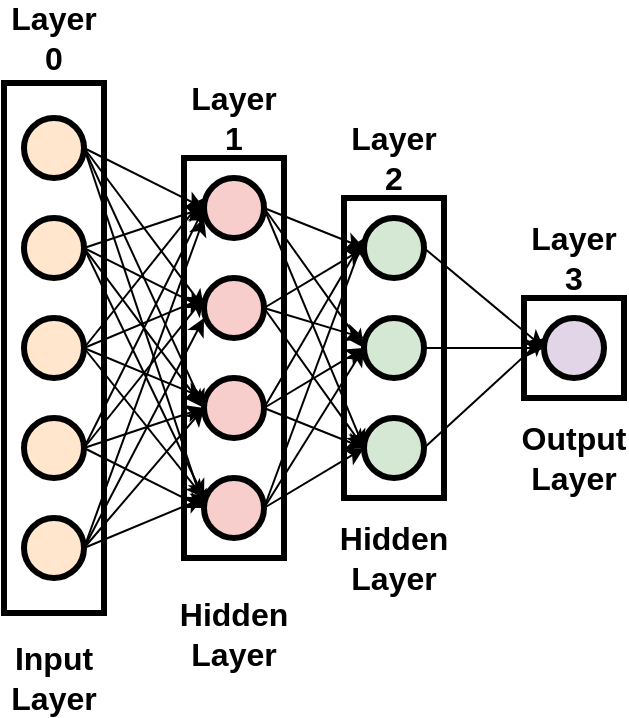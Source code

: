 <mxfile version="16.5.1" type="device"><diagram id="ZM3sd-RNpks_bLRvfYCB" name="Page-1"><mxGraphModel dx="868" dy="545" grid="1" gridSize="10" guides="1" tooltips="1" connect="1" arrows="1" fold="1" page="1" pageScale="1" pageWidth="850" pageHeight="1100" math="0" shadow="0"><root><mxCell id="0"/><mxCell id="1" parent="0"/><mxCell id="XRaxTSDaBKNZEVrw2kQO-66" value="" style="rounded=0;whiteSpace=wrap;html=1;strokeColor=#000000;strokeWidth=3;" parent="1" vertex="1"><mxGeometry x="570" y="170" width="50" height="50" as="geometry"/></mxCell><mxCell id="XRaxTSDaBKNZEVrw2kQO-65" value="" style="rounded=0;whiteSpace=wrap;html=1;strokeColor=#000000;strokeWidth=3;" parent="1" vertex="1"><mxGeometry x="480" y="120" width="50" height="150" as="geometry"/></mxCell><mxCell id="XRaxTSDaBKNZEVrw2kQO-64" value="" style="rounded=0;whiteSpace=wrap;html=1;strokeColor=#000000;strokeWidth=3;" parent="1" vertex="1"><mxGeometry x="400" y="100" width="50" height="200" as="geometry"/></mxCell><mxCell id="XRaxTSDaBKNZEVrw2kQO-63" value="" style="rounded=0;whiteSpace=wrap;html=1;strokeColor=#000000;strokeWidth=3;" parent="1" vertex="1"><mxGeometry x="310" y="62.5" width="50" height="265" as="geometry"/></mxCell><mxCell id="XRaxTSDaBKNZEVrw2kQO-26" style="edgeStyle=none;rounded=0;orthogonalLoop=1;jettySize=auto;html=1;exitX=1;exitY=0.5;exitDx=0;exitDy=0;entryX=0;entryY=0.5;entryDx=0;entryDy=0;" parent="1" source="XRaxTSDaBKNZEVrw2kQO-1" target="XRaxTSDaBKNZEVrw2kQO-18" edge="1"><mxGeometry relative="1" as="geometry"/></mxCell><mxCell id="XRaxTSDaBKNZEVrw2kQO-27" style="edgeStyle=none;rounded=0;orthogonalLoop=1;jettySize=auto;html=1;exitX=1;exitY=0.5;exitDx=0;exitDy=0;entryX=0;entryY=0.5;entryDx=0;entryDy=0;" parent="1" source="XRaxTSDaBKNZEVrw2kQO-1" target="XRaxTSDaBKNZEVrw2kQO-19" edge="1"><mxGeometry relative="1" as="geometry"/></mxCell><mxCell id="XRaxTSDaBKNZEVrw2kQO-28" style="edgeStyle=none;rounded=0;orthogonalLoop=1;jettySize=auto;html=1;exitX=1;exitY=0.5;exitDx=0;exitDy=0;entryX=0;entryY=0.5;entryDx=0;entryDy=0;" parent="1" source="XRaxTSDaBKNZEVrw2kQO-1" target="XRaxTSDaBKNZEVrw2kQO-20" edge="1"><mxGeometry relative="1" as="geometry"/></mxCell><mxCell id="XRaxTSDaBKNZEVrw2kQO-29" style="edgeStyle=none;rounded=0;orthogonalLoop=1;jettySize=auto;html=1;exitX=1;exitY=0.5;exitDx=0;exitDy=0;entryX=0;entryY=0.5;entryDx=0;entryDy=0;" parent="1" source="XRaxTSDaBKNZEVrw2kQO-1" target="XRaxTSDaBKNZEVrw2kQO-21" edge="1"><mxGeometry relative="1" as="geometry"/></mxCell><mxCell id="XRaxTSDaBKNZEVrw2kQO-1" value="" style="ellipse;whiteSpace=wrap;html=1;aspect=fixed;strokeWidth=3;fillColor=#ffe6cc;" parent="1" vertex="1"><mxGeometry x="320" y="80" width="30" height="30" as="geometry"/></mxCell><mxCell id="XRaxTSDaBKNZEVrw2kQO-42" style="edgeStyle=none;rounded=0;orthogonalLoop=1;jettySize=auto;html=1;exitX=1;exitY=0.5;exitDx=0;exitDy=0;" parent="1" source="XRaxTSDaBKNZEVrw2kQO-12" edge="1"><mxGeometry relative="1" as="geometry"><mxPoint x="410" y="130" as="targetPoint"/></mxGeometry></mxCell><mxCell id="XRaxTSDaBKNZEVrw2kQO-43" style="edgeStyle=none;rounded=0;orthogonalLoop=1;jettySize=auto;html=1;exitX=1;exitY=0.5;exitDx=0;exitDy=0;" parent="1" source="XRaxTSDaBKNZEVrw2kQO-12" edge="1"><mxGeometry relative="1" as="geometry"><mxPoint x="410" y="180" as="targetPoint"/></mxGeometry></mxCell><mxCell id="XRaxTSDaBKNZEVrw2kQO-44" style="edgeStyle=none;rounded=0;orthogonalLoop=1;jettySize=auto;html=1;exitX=1;exitY=0.5;exitDx=0;exitDy=0;entryX=0;entryY=0.5;entryDx=0;entryDy=0;" parent="1" source="XRaxTSDaBKNZEVrw2kQO-12" target="XRaxTSDaBKNZEVrw2kQO-20" edge="1"><mxGeometry relative="1" as="geometry"/></mxCell><mxCell id="XRaxTSDaBKNZEVrw2kQO-45" style="edgeStyle=none;rounded=0;orthogonalLoop=1;jettySize=auto;html=1;exitX=1;exitY=0.5;exitDx=0;exitDy=0;" parent="1" source="XRaxTSDaBKNZEVrw2kQO-12" edge="1"><mxGeometry relative="1" as="geometry"><mxPoint x="410" y="270" as="targetPoint"/></mxGeometry></mxCell><mxCell id="XRaxTSDaBKNZEVrw2kQO-12" value="" style="ellipse;whiteSpace=wrap;html=1;aspect=fixed;strokeWidth=3;fillColor=#ffe6cc;" parent="1" vertex="1"><mxGeometry x="320" y="280" width="30" height="30" as="geometry"/></mxCell><mxCell id="XRaxTSDaBKNZEVrw2kQO-38" style="edgeStyle=none;rounded=0;orthogonalLoop=1;jettySize=auto;html=1;exitX=1;exitY=0.5;exitDx=0;exitDy=0;entryX=0;entryY=0.5;entryDx=0;entryDy=0;" parent="1" source="XRaxTSDaBKNZEVrw2kQO-13" target="XRaxTSDaBKNZEVrw2kQO-18" edge="1"><mxGeometry relative="1" as="geometry"/></mxCell><mxCell id="XRaxTSDaBKNZEVrw2kQO-39" style="edgeStyle=none;rounded=0;orthogonalLoop=1;jettySize=auto;html=1;exitX=1;exitY=0.5;exitDx=0;exitDy=0;" parent="1" source="XRaxTSDaBKNZEVrw2kQO-13" edge="1"><mxGeometry relative="1" as="geometry"><mxPoint x="410" y="170" as="targetPoint"/></mxGeometry></mxCell><mxCell id="XRaxTSDaBKNZEVrw2kQO-40" style="edgeStyle=none;rounded=0;orthogonalLoop=1;jettySize=auto;html=1;exitX=1;exitY=0.5;exitDx=0;exitDy=0;entryX=0;entryY=0.5;entryDx=0;entryDy=0;" parent="1" source="XRaxTSDaBKNZEVrw2kQO-13" target="XRaxTSDaBKNZEVrw2kQO-20" edge="1"><mxGeometry relative="1" as="geometry"/></mxCell><mxCell id="XRaxTSDaBKNZEVrw2kQO-41" style="edgeStyle=none;rounded=0;orthogonalLoop=1;jettySize=auto;html=1;exitX=1;exitY=0.5;exitDx=0;exitDy=0;entryX=0;entryY=0.5;entryDx=0;entryDy=0;" parent="1" source="XRaxTSDaBKNZEVrw2kQO-13" target="XRaxTSDaBKNZEVrw2kQO-21" edge="1"><mxGeometry relative="1" as="geometry"/></mxCell><mxCell id="XRaxTSDaBKNZEVrw2kQO-13" value="" style="ellipse;whiteSpace=wrap;html=1;aspect=fixed;strokeWidth=3;fillColor=#ffe6cc;" parent="1" vertex="1"><mxGeometry x="320" y="230" width="30" height="30" as="geometry"/></mxCell><mxCell id="XRaxTSDaBKNZEVrw2kQO-34" style="edgeStyle=none;rounded=0;orthogonalLoop=1;jettySize=auto;html=1;exitX=1;exitY=0.5;exitDx=0;exitDy=0;" parent="1" source="XRaxTSDaBKNZEVrw2kQO-14" edge="1"><mxGeometry relative="1" as="geometry"><mxPoint x="410" y="120" as="targetPoint"/></mxGeometry></mxCell><mxCell id="XRaxTSDaBKNZEVrw2kQO-35" style="edgeStyle=none;rounded=0;orthogonalLoop=1;jettySize=auto;html=1;exitX=1;exitY=0.5;exitDx=0;exitDy=0;" parent="1" source="XRaxTSDaBKNZEVrw2kQO-14" edge="1"><mxGeometry relative="1" as="geometry"><mxPoint x="410" y="170" as="targetPoint"/></mxGeometry></mxCell><mxCell id="XRaxTSDaBKNZEVrw2kQO-36" style="edgeStyle=none;rounded=0;orthogonalLoop=1;jettySize=auto;html=1;exitX=1;exitY=0.5;exitDx=0;exitDy=0;" parent="1" source="XRaxTSDaBKNZEVrw2kQO-14" edge="1"><mxGeometry relative="1" as="geometry"><mxPoint x="410" y="220" as="targetPoint"/></mxGeometry></mxCell><mxCell id="XRaxTSDaBKNZEVrw2kQO-37" style="edgeStyle=none;rounded=0;orthogonalLoop=1;jettySize=auto;html=1;exitX=1;exitY=0.5;exitDx=0;exitDy=0;" parent="1" source="XRaxTSDaBKNZEVrw2kQO-14" edge="1"><mxGeometry relative="1" as="geometry"><mxPoint x="410" y="270" as="targetPoint"/></mxGeometry></mxCell><mxCell id="XRaxTSDaBKNZEVrw2kQO-14" value="" style="ellipse;whiteSpace=wrap;html=1;aspect=fixed;strokeWidth=3;fillColor=#ffe6cc;" parent="1" vertex="1"><mxGeometry x="320" y="180" width="30" height="30" as="geometry"/></mxCell><mxCell id="XRaxTSDaBKNZEVrw2kQO-30" style="edgeStyle=none;rounded=0;orthogonalLoop=1;jettySize=auto;html=1;exitX=1;exitY=0.5;exitDx=0;exitDy=0;entryX=0;entryY=0.5;entryDx=0;entryDy=0;" parent="1" source="XRaxTSDaBKNZEVrw2kQO-15" target="XRaxTSDaBKNZEVrw2kQO-18" edge="1"><mxGeometry relative="1" as="geometry"/></mxCell><mxCell id="XRaxTSDaBKNZEVrw2kQO-31" style="edgeStyle=none;rounded=0;orthogonalLoop=1;jettySize=auto;html=1;exitX=1;exitY=0.5;exitDx=0;exitDy=0;entryX=0;entryY=0.5;entryDx=0;entryDy=0;" parent="1" source="XRaxTSDaBKNZEVrw2kQO-15" target="XRaxTSDaBKNZEVrw2kQO-19" edge="1"><mxGeometry relative="1" as="geometry"/></mxCell><mxCell id="XRaxTSDaBKNZEVrw2kQO-32" style="edgeStyle=none;rounded=0;orthogonalLoop=1;jettySize=auto;html=1;exitX=1;exitY=0.5;exitDx=0;exitDy=0;entryX=0;entryY=0.5;entryDx=0;entryDy=0;" parent="1" source="XRaxTSDaBKNZEVrw2kQO-15" target="XRaxTSDaBKNZEVrw2kQO-20" edge="1"><mxGeometry relative="1" as="geometry"/></mxCell><mxCell id="XRaxTSDaBKNZEVrw2kQO-33" style="edgeStyle=none;rounded=0;orthogonalLoop=1;jettySize=auto;html=1;exitX=1;exitY=0.5;exitDx=0;exitDy=0;" parent="1" source="XRaxTSDaBKNZEVrw2kQO-15" edge="1"><mxGeometry relative="1" as="geometry"><mxPoint x="410" y="270" as="targetPoint"/></mxGeometry></mxCell><mxCell id="XRaxTSDaBKNZEVrw2kQO-15" value="" style="ellipse;whiteSpace=wrap;html=1;aspect=fixed;strokeWidth=3;fillColor=#ffe6cc;" parent="1" vertex="1"><mxGeometry x="320" y="130" width="30" height="30" as="geometry"/></mxCell><mxCell id="XRaxTSDaBKNZEVrw2kQO-46" style="edgeStyle=none;rounded=0;orthogonalLoop=1;jettySize=auto;html=1;exitX=1;exitY=0.5;exitDx=0;exitDy=0;entryX=0;entryY=0.5;entryDx=0;entryDy=0;" parent="1" source="XRaxTSDaBKNZEVrw2kQO-18" target="XRaxTSDaBKNZEVrw2kQO-22" edge="1"><mxGeometry relative="1" as="geometry"/></mxCell><mxCell id="XRaxTSDaBKNZEVrw2kQO-47" style="edgeStyle=none;rounded=0;orthogonalLoop=1;jettySize=auto;html=1;exitX=1;exitY=0.5;exitDx=0;exitDy=0;entryX=0;entryY=0.5;entryDx=0;entryDy=0;" parent="1" source="XRaxTSDaBKNZEVrw2kQO-18" target="XRaxTSDaBKNZEVrw2kQO-23" edge="1"><mxGeometry relative="1" as="geometry"/></mxCell><mxCell id="XRaxTSDaBKNZEVrw2kQO-48" style="edgeStyle=none;rounded=0;orthogonalLoop=1;jettySize=auto;html=1;exitX=1;exitY=0.5;exitDx=0;exitDy=0;entryX=0;entryY=0.5;entryDx=0;entryDy=0;" parent="1" source="XRaxTSDaBKNZEVrw2kQO-18" target="XRaxTSDaBKNZEVrw2kQO-24" edge="1"><mxGeometry relative="1" as="geometry"/></mxCell><mxCell id="XRaxTSDaBKNZEVrw2kQO-18" value="" style="ellipse;whiteSpace=wrap;html=1;aspect=fixed;strokeWidth=3;fillColor=#f8cecc;" parent="1" vertex="1"><mxGeometry x="410" y="110" width="30" height="30" as="geometry"/></mxCell><mxCell id="XRaxTSDaBKNZEVrw2kQO-49" style="edgeStyle=none;rounded=0;orthogonalLoop=1;jettySize=auto;html=1;exitX=1;exitY=0.5;exitDx=0;exitDy=0;entryX=0;entryY=0.5;entryDx=0;entryDy=0;" parent="1" source="XRaxTSDaBKNZEVrw2kQO-19" target="XRaxTSDaBKNZEVrw2kQO-22" edge="1"><mxGeometry relative="1" as="geometry"/></mxCell><mxCell id="XRaxTSDaBKNZEVrw2kQO-50" style="edgeStyle=none;rounded=0;orthogonalLoop=1;jettySize=auto;html=1;exitX=1;exitY=0.5;exitDx=0;exitDy=0;" parent="1" source="XRaxTSDaBKNZEVrw2kQO-19" edge="1"><mxGeometry relative="1" as="geometry"><mxPoint x="490" y="190" as="targetPoint"/></mxGeometry></mxCell><mxCell id="XRaxTSDaBKNZEVrw2kQO-51" style="edgeStyle=none;rounded=0;orthogonalLoop=1;jettySize=auto;html=1;exitX=1;exitY=0.5;exitDx=0;exitDy=0;entryX=0;entryY=0.5;entryDx=0;entryDy=0;" parent="1" source="XRaxTSDaBKNZEVrw2kQO-19" target="XRaxTSDaBKNZEVrw2kQO-24" edge="1"><mxGeometry relative="1" as="geometry"/></mxCell><mxCell id="XRaxTSDaBKNZEVrw2kQO-19" value="" style="ellipse;whiteSpace=wrap;html=1;aspect=fixed;strokeWidth=3;fillColor=#f8cecc;" parent="1" vertex="1"><mxGeometry x="410" y="160" width="30" height="30" as="geometry"/></mxCell><mxCell id="XRaxTSDaBKNZEVrw2kQO-52" style="edgeStyle=none;rounded=0;orthogonalLoop=1;jettySize=auto;html=1;exitX=1;exitY=0.5;exitDx=0;exitDy=0;" parent="1" source="XRaxTSDaBKNZEVrw2kQO-20" edge="1"><mxGeometry relative="1" as="geometry"><mxPoint x="490" y="140" as="targetPoint"/></mxGeometry></mxCell><mxCell id="XRaxTSDaBKNZEVrw2kQO-53" style="edgeStyle=none;rounded=0;orthogonalLoop=1;jettySize=auto;html=1;exitX=1;exitY=0.5;exitDx=0;exitDy=0;entryX=0;entryY=0.5;entryDx=0;entryDy=0;" parent="1" source="XRaxTSDaBKNZEVrw2kQO-20" target="XRaxTSDaBKNZEVrw2kQO-23" edge="1"><mxGeometry relative="1" as="geometry"/></mxCell><mxCell id="XRaxTSDaBKNZEVrw2kQO-54" style="edgeStyle=none;rounded=0;orthogonalLoop=1;jettySize=auto;html=1;exitX=1;exitY=0.5;exitDx=0;exitDy=0;entryX=0;entryY=0.5;entryDx=0;entryDy=0;" parent="1" source="XRaxTSDaBKNZEVrw2kQO-20" target="XRaxTSDaBKNZEVrw2kQO-24" edge="1"><mxGeometry relative="1" as="geometry"/></mxCell><mxCell id="XRaxTSDaBKNZEVrw2kQO-20" value="" style="ellipse;whiteSpace=wrap;html=1;aspect=fixed;strokeWidth=3;fillColor=#f8cecc;" parent="1" vertex="1"><mxGeometry x="410" y="210" width="30" height="30" as="geometry"/></mxCell><mxCell id="XRaxTSDaBKNZEVrw2kQO-55" style="edgeStyle=none;rounded=0;orthogonalLoop=1;jettySize=auto;html=1;exitX=1;exitY=0.5;exitDx=0;exitDy=0;" parent="1" source="XRaxTSDaBKNZEVrw2kQO-21" edge="1"><mxGeometry relative="1" as="geometry"><mxPoint x="490" y="140" as="targetPoint"/></mxGeometry></mxCell><mxCell id="XRaxTSDaBKNZEVrw2kQO-56" style="edgeStyle=none;rounded=0;orthogonalLoop=1;jettySize=auto;html=1;exitX=1;exitY=0.5;exitDx=0;exitDy=0;entryX=0;entryY=0.5;entryDx=0;entryDy=0;" parent="1" source="XRaxTSDaBKNZEVrw2kQO-21" target="XRaxTSDaBKNZEVrw2kQO-23" edge="1"><mxGeometry relative="1" as="geometry"/></mxCell><mxCell id="XRaxTSDaBKNZEVrw2kQO-57" style="edgeStyle=none;rounded=0;orthogonalLoop=1;jettySize=auto;html=1;exitX=1;exitY=0.5;exitDx=0;exitDy=0;entryX=0;entryY=0.5;entryDx=0;entryDy=0;" parent="1" source="XRaxTSDaBKNZEVrw2kQO-21" target="XRaxTSDaBKNZEVrw2kQO-24" edge="1"><mxGeometry relative="1" as="geometry"/></mxCell><mxCell id="XRaxTSDaBKNZEVrw2kQO-21" value="" style="ellipse;whiteSpace=wrap;html=1;aspect=fixed;strokeWidth=3;fillColor=#f8cecc;" parent="1" vertex="1"><mxGeometry x="410" y="260" width="30" height="30" as="geometry"/></mxCell><mxCell id="XRaxTSDaBKNZEVrw2kQO-58" style="edgeStyle=none;rounded=0;orthogonalLoop=1;jettySize=auto;html=1;exitX=1;exitY=0.5;exitDx=0;exitDy=0;entryX=0;entryY=0.5;entryDx=0;entryDy=0;" parent="1" source="XRaxTSDaBKNZEVrw2kQO-22" target="XRaxTSDaBKNZEVrw2kQO-25" edge="1"><mxGeometry relative="1" as="geometry"/></mxCell><mxCell id="XRaxTSDaBKNZEVrw2kQO-22" value="" style="ellipse;whiteSpace=wrap;html=1;aspect=fixed;strokeWidth=3;fillColor=#d5e8d4;" parent="1" vertex="1"><mxGeometry x="490" y="130" width="30" height="30" as="geometry"/></mxCell><mxCell id="XRaxTSDaBKNZEVrw2kQO-59" style="edgeStyle=none;rounded=0;orthogonalLoop=1;jettySize=auto;html=1;exitX=1;exitY=0.5;exitDx=0;exitDy=0;entryX=0;entryY=0.5;entryDx=0;entryDy=0;" parent="1" source="XRaxTSDaBKNZEVrw2kQO-23" target="XRaxTSDaBKNZEVrw2kQO-25" edge="1"><mxGeometry relative="1" as="geometry"/></mxCell><mxCell id="XRaxTSDaBKNZEVrw2kQO-23" value="" style="ellipse;whiteSpace=wrap;html=1;aspect=fixed;strokeWidth=3;fillColor=#d5e8d4;" parent="1" vertex="1"><mxGeometry x="490" y="180" width="30" height="30" as="geometry"/></mxCell><mxCell id="XRaxTSDaBKNZEVrw2kQO-60" style="edgeStyle=none;rounded=0;orthogonalLoop=1;jettySize=auto;html=1;exitX=1;exitY=0.5;exitDx=0;exitDy=0;" parent="1" source="XRaxTSDaBKNZEVrw2kQO-24" edge="1"><mxGeometry relative="1" as="geometry"><mxPoint x="580" y="190" as="targetPoint"/></mxGeometry></mxCell><mxCell id="XRaxTSDaBKNZEVrw2kQO-24" value="" style="ellipse;whiteSpace=wrap;html=1;aspect=fixed;strokeWidth=3;fillColor=#d5e8d4;" parent="1" vertex="1"><mxGeometry x="490" y="230" width="30" height="30" as="geometry"/></mxCell><mxCell id="XRaxTSDaBKNZEVrw2kQO-25" value="" style="ellipse;whiteSpace=wrap;html=1;aspect=fixed;strokeWidth=3;fillColor=#e1d5e7;" parent="1" vertex="1"><mxGeometry x="580" y="180" width="30" height="30" as="geometry"/></mxCell><mxCell id="XRaxTSDaBKNZEVrw2kQO-67" value="Layer 0" style="text;html=1;strokeColor=none;fillColor=none;align=center;verticalAlign=middle;whiteSpace=wrap;rounded=0;fontSize=16;fontStyle=1" parent="1" vertex="1"><mxGeometry x="315" y="30" width="40" height="20" as="geometry"/></mxCell><mxCell id="XRaxTSDaBKNZEVrw2kQO-70" value="Layer 1" style="text;html=1;strokeColor=none;fillColor=none;align=center;verticalAlign=middle;whiteSpace=wrap;rounded=0;fontSize=16;fontStyle=1" parent="1" vertex="1"><mxGeometry x="405" y="70" width="40" height="20" as="geometry"/></mxCell><mxCell id="XRaxTSDaBKNZEVrw2kQO-71" value="Layer 2" style="text;html=1;strokeColor=none;fillColor=none;align=center;verticalAlign=middle;whiteSpace=wrap;rounded=0;fontSize=16;fontStyle=1" parent="1" vertex="1"><mxGeometry x="485" y="90" width="40" height="20" as="geometry"/></mxCell><mxCell id="XRaxTSDaBKNZEVrw2kQO-72" value="Layer 3" style="text;html=1;strokeColor=none;fillColor=none;align=center;verticalAlign=middle;whiteSpace=wrap;rounded=0;fontSize=16;fontStyle=1" parent="1" vertex="1"><mxGeometry x="575" y="140" width="40" height="20" as="geometry"/></mxCell><mxCell id="XRaxTSDaBKNZEVrw2kQO-73" value="Input&lt;br&gt;Layer" style="text;html=1;strokeColor=none;fillColor=none;align=center;verticalAlign=middle;whiteSpace=wrap;rounded=0;fontSize=16;fontStyle=1" parent="1" vertex="1"><mxGeometry x="315" y="350" width="40" height="20" as="geometry"/></mxCell><mxCell id="XRaxTSDaBKNZEVrw2kQO-74" value="Hidden&lt;br&gt;Layer" style="text;html=1;strokeColor=none;fillColor=none;align=center;verticalAlign=middle;whiteSpace=wrap;rounded=0;fontSize=16;fontStyle=1" parent="1" vertex="1"><mxGeometry x="405" y="327.5" width="40" height="20" as="geometry"/></mxCell><mxCell id="XRaxTSDaBKNZEVrw2kQO-75" value="Hidden&lt;br&gt;Layer" style="text;html=1;strokeColor=none;fillColor=none;align=center;verticalAlign=middle;whiteSpace=wrap;rounded=0;fontSize=16;fontStyle=1" parent="1" vertex="1"><mxGeometry x="485" y="290" width="40" height="20" as="geometry"/></mxCell><mxCell id="XRaxTSDaBKNZEVrw2kQO-76" value="Output&lt;br&gt;Layer" style="text;html=1;strokeColor=none;fillColor=none;align=center;verticalAlign=middle;whiteSpace=wrap;rounded=0;fontSize=16;fontStyle=1" parent="1" vertex="1"><mxGeometry x="575" y="240" width="40" height="20" as="geometry"/></mxCell></root></mxGraphModel></diagram></mxfile>